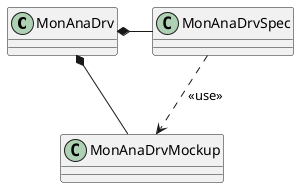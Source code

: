 @startuml
'https://plantuml.com/class-diagram

class MonAnaDrv

MonAnaDrv *- MonAnaDrvSpec
MonAnaDrvSpec ..> MonAnaDrvMockup : <<use>>
MonAnaDrv *- MonAnaDrvMockup

@enduml
